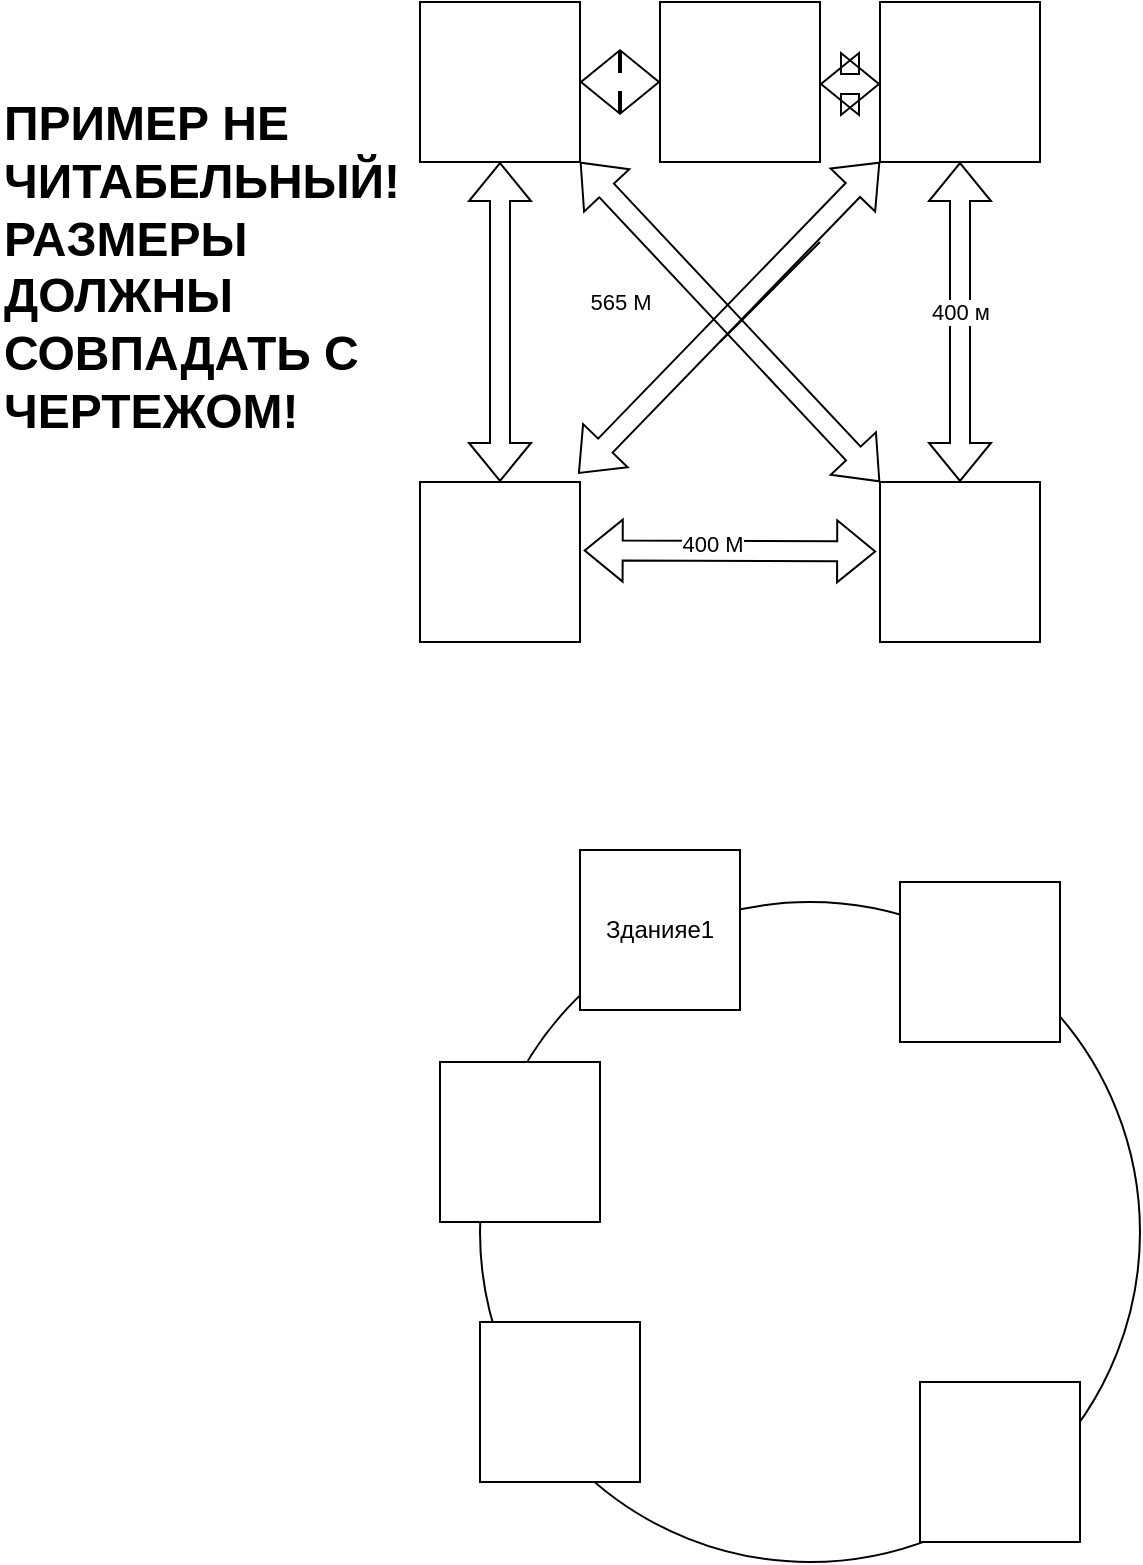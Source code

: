 <mxfile version="24.1.0" type="device">
  <diagram name="Страница — 1" id="TisIeMidPbg_SRy4iAH6">
    <mxGraphModel dx="2327" dy="899" grid="1" gridSize="10" guides="1" tooltips="1" connect="1" arrows="1" fold="1" page="1" pageScale="1" pageWidth="827" pageHeight="1169" math="0" shadow="0">
      <root>
        <mxCell id="0" />
        <mxCell id="1" parent="0" />
        <mxCell id="r1Bm83X41dXA5qt_JB1e-21" value="" style="ellipse;whiteSpace=wrap;html=1;aspect=fixed;" vertex="1" parent="1">
          <mxGeometry x="230" y="610" width="330" height="330" as="geometry" />
        </mxCell>
        <mxCell id="r1Bm83X41dXA5qt_JB1e-1" value="" style="whiteSpace=wrap;html=1;aspect=fixed;" vertex="1" parent="1">
          <mxGeometry x="200" y="160" width="80" height="80" as="geometry" />
        </mxCell>
        <mxCell id="r1Bm83X41dXA5qt_JB1e-3" value="" style="whiteSpace=wrap;html=1;aspect=fixed;" vertex="1" parent="1">
          <mxGeometry x="430" y="160" width="80" height="80" as="geometry" />
        </mxCell>
        <mxCell id="r1Bm83X41dXA5qt_JB1e-4" value="" style="whiteSpace=wrap;html=1;aspect=fixed;" vertex="1" parent="1">
          <mxGeometry x="200" y="400" width="80" height="80" as="geometry" />
        </mxCell>
        <mxCell id="r1Bm83X41dXA5qt_JB1e-5" value="" style="whiteSpace=wrap;html=1;aspect=fixed;" vertex="1" parent="1">
          <mxGeometry x="430" y="400" width="80" height="80" as="geometry" />
        </mxCell>
        <mxCell id="r1Bm83X41dXA5qt_JB1e-6" value="" style="whiteSpace=wrap;html=1;aspect=fixed;" vertex="1" parent="1">
          <mxGeometry x="320" y="160" width="80" height="80" as="geometry" />
        </mxCell>
        <mxCell id="r1Bm83X41dXA5qt_JB1e-7" value="" style="shape=flexArrow;endArrow=classic;startArrow=classic;html=1;rounded=0;exitX=1.023;exitY=0.428;exitDx=0;exitDy=0;entryX=-0.024;entryY=0.434;entryDx=0;entryDy=0;entryPerimeter=0;exitPerimeter=0;" edge="1" parent="1" source="r1Bm83X41dXA5qt_JB1e-4" target="r1Bm83X41dXA5qt_JB1e-5">
          <mxGeometry width="100" height="100" relative="1" as="geometry">
            <mxPoint x="310" y="390" as="sourcePoint" />
            <mxPoint x="410" y="290" as="targetPoint" />
          </mxGeometry>
        </mxCell>
        <mxCell id="r1Bm83X41dXA5qt_JB1e-16" value="400 М" style="edgeLabel;html=1;align=center;verticalAlign=middle;resizable=0;points=[];" vertex="1" connectable="0" parent="r1Bm83X41dXA5qt_JB1e-7">
          <mxGeometry x="-0.133" y="4" relative="1" as="geometry">
            <mxPoint as="offset" />
          </mxGeometry>
        </mxCell>
        <mxCell id="r1Bm83X41dXA5qt_JB1e-8" value="" style="shape=flexArrow;endArrow=classic;startArrow=classic;html=1;rounded=0;exitX=0.5;exitY=1;exitDx=0;exitDy=0;entryX=0.5;entryY=0;entryDx=0;entryDy=0;" edge="1" parent="1" source="r1Bm83X41dXA5qt_JB1e-1" target="r1Bm83X41dXA5qt_JB1e-4">
          <mxGeometry width="100" height="100" relative="1" as="geometry">
            <mxPoint x="180" y="340" as="sourcePoint" />
            <mxPoint x="326" y="341" as="targetPoint" />
          </mxGeometry>
        </mxCell>
        <mxCell id="r1Bm83X41dXA5qt_JB1e-9" value="" style="shape=flexArrow;endArrow=classic;startArrow=classic;html=1;rounded=0;exitX=0.989;exitY=-0.052;exitDx=0;exitDy=0;entryX=0;entryY=1;entryDx=0;entryDy=0;exitPerimeter=0;" edge="1" parent="1" source="r1Bm83X41dXA5qt_JB1e-4" target="r1Bm83X41dXA5qt_JB1e-3">
          <mxGeometry width="100" height="100" relative="1" as="geometry">
            <mxPoint x="284" y="370" as="sourcePoint" />
            <mxPoint x="430" y="371" as="targetPoint" />
          </mxGeometry>
        </mxCell>
        <mxCell id="r1Bm83X41dXA5qt_JB1e-17" value="565 М" style="edgeLabel;html=1;align=center;verticalAlign=middle;resizable=0;points=[];" vertex="1" connectable="0" parent="r1Bm83X41dXA5qt_JB1e-9">
          <mxGeometry x="-0.287" y="4" relative="1" as="geometry">
            <mxPoint x="-30" y="-28" as="offset" />
          </mxGeometry>
        </mxCell>
        <mxCell id="r1Bm83X41dXA5qt_JB1e-10" value="" style="shape=flexArrow;endArrow=classic;startArrow=classic;html=1;rounded=0;exitX=1;exitY=1;exitDx=0;exitDy=0;entryX=0;entryY=0;entryDx=0;entryDy=0;" edge="1" parent="1" source="r1Bm83X41dXA5qt_JB1e-1" target="r1Bm83X41dXA5qt_JB1e-5">
          <mxGeometry width="100" height="100" relative="1" as="geometry">
            <mxPoint x="364" y="360" as="sourcePoint" />
            <mxPoint x="510" y="361" as="targetPoint" />
          </mxGeometry>
        </mxCell>
        <mxCell id="r1Bm83X41dXA5qt_JB1e-11" value="" style="shape=flexArrow;endArrow=classic;startArrow=classic;html=1;rounded=0;exitX=0.5;exitY=1;exitDx=0;exitDy=0;entryX=0.5;entryY=0;entryDx=0;entryDy=0;" edge="1" parent="1" source="r1Bm83X41dXA5qt_JB1e-3" target="r1Bm83X41dXA5qt_JB1e-5">
          <mxGeometry width="100" height="100" relative="1" as="geometry">
            <mxPoint x="322" y="474" as="sourcePoint" />
            <mxPoint x="468" y="475" as="targetPoint" />
          </mxGeometry>
        </mxCell>
        <mxCell id="r1Bm83X41dXA5qt_JB1e-14" value="400 м" style="edgeLabel;html=1;align=center;verticalAlign=middle;resizable=0;points=[];" vertex="1" connectable="0" parent="r1Bm83X41dXA5qt_JB1e-11">
          <mxGeometry x="-0.069" relative="1" as="geometry">
            <mxPoint as="offset" />
          </mxGeometry>
        </mxCell>
        <mxCell id="r1Bm83X41dXA5qt_JB1e-12" value="" style="shape=flexArrow;endArrow=classic;startArrow=classic;html=1;rounded=0;exitX=0;exitY=0.5;exitDx=0;exitDy=0;entryX=1;entryY=0.5;entryDx=0;entryDy=0;" edge="1" parent="1" source="r1Bm83X41dXA5qt_JB1e-6" target="r1Bm83X41dXA5qt_JB1e-1">
          <mxGeometry width="100" height="100" relative="1" as="geometry">
            <mxPoint x="360" y="260" as="sourcePoint" />
            <mxPoint x="506" y="261" as="targetPoint" />
          </mxGeometry>
        </mxCell>
        <mxCell id="r1Bm83X41dXA5qt_JB1e-13" value="" style="shape=flexArrow;endArrow=classic;startArrow=classic;html=1;rounded=0;" edge="1" parent="1">
          <mxGeometry width="100" height="100" relative="1" as="geometry">
            <mxPoint x="400" y="201" as="sourcePoint" />
            <mxPoint x="430" y="201" as="targetPoint" />
          </mxGeometry>
        </mxCell>
        <mxCell id="r1Bm83X41dXA5qt_JB1e-18" value="" style="endArrow=none;html=1;rounded=0;" edge="1" parent="1">
          <mxGeometry width="50" height="50" relative="1" as="geometry">
            <mxPoint x="350" y="330" as="sourcePoint" />
            <mxPoint x="400" y="280" as="targetPoint" />
          </mxGeometry>
        </mxCell>
        <mxCell id="r1Bm83X41dXA5qt_JB1e-19" value="Зданияе1" style="whiteSpace=wrap;html=1;aspect=fixed;" vertex="1" parent="1">
          <mxGeometry x="280" y="584" width="80" height="80" as="geometry" />
        </mxCell>
        <mxCell id="r1Bm83X41dXA5qt_JB1e-20" value="" style="whiteSpace=wrap;html=1;aspect=fixed;" vertex="1" parent="1">
          <mxGeometry x="450" y="850" width="80" height="80" as="geometry" />
        </mxCell>
        <mxCell id="r1Bm83X41dXA5qt_JB1e-22" value="" style="whiteSpace=wrap;html=1;aspect=fixed;" vertex="1" parent="1">
          <mxGeometry x="440" y="600" width="80" height="80" as="geometry" />
        </mxCell>
        <mxCell id="r1Bm83X41dXA5qt_JB1e-23" value="" style="whiteSpace=wrap;html=1;aspect=fixed;" vertex="1" parent="1">
          <mxGeometry x="210" y="690" width="80" height="80" as="geometry" />
        </mxCell>
        <mxCell id="r1Bm83X41dXA5qt_JB1e-24" value="" style="whiteSpace=wrap;html=1;aspect=fixed;" vertex="1" parent="1">
          <mxGeometry x="230" y="820" width="80" height="80" as="geometry" />
        </mxCell>
        <mxCell id="r1Bm83X41dXA5qt_JB1e-25" value="&lt;h1 style=&quot;margin-top: 0px;&quot;&gt;ПРИМЕР НЕ ЧИТАБЕЛЬНЫЙ!&amp;nbsp; РАЗМЕРЫ ДОЛЖНЫ СОВПАДАТЬ С ЧЕРТЕЖОМ!&lt;/h1&gt;" style="text;html=1;whiteSpace=wrap;overflow=hidden;rounded=0;" vertex="1" parent="1">
          <mxGeometry x="-10" y="200" width="220" height="280" as="geometry" />
        </mxCell>
      </root>
    </mxGraphModel>
  </diagram>
</mxfile>
